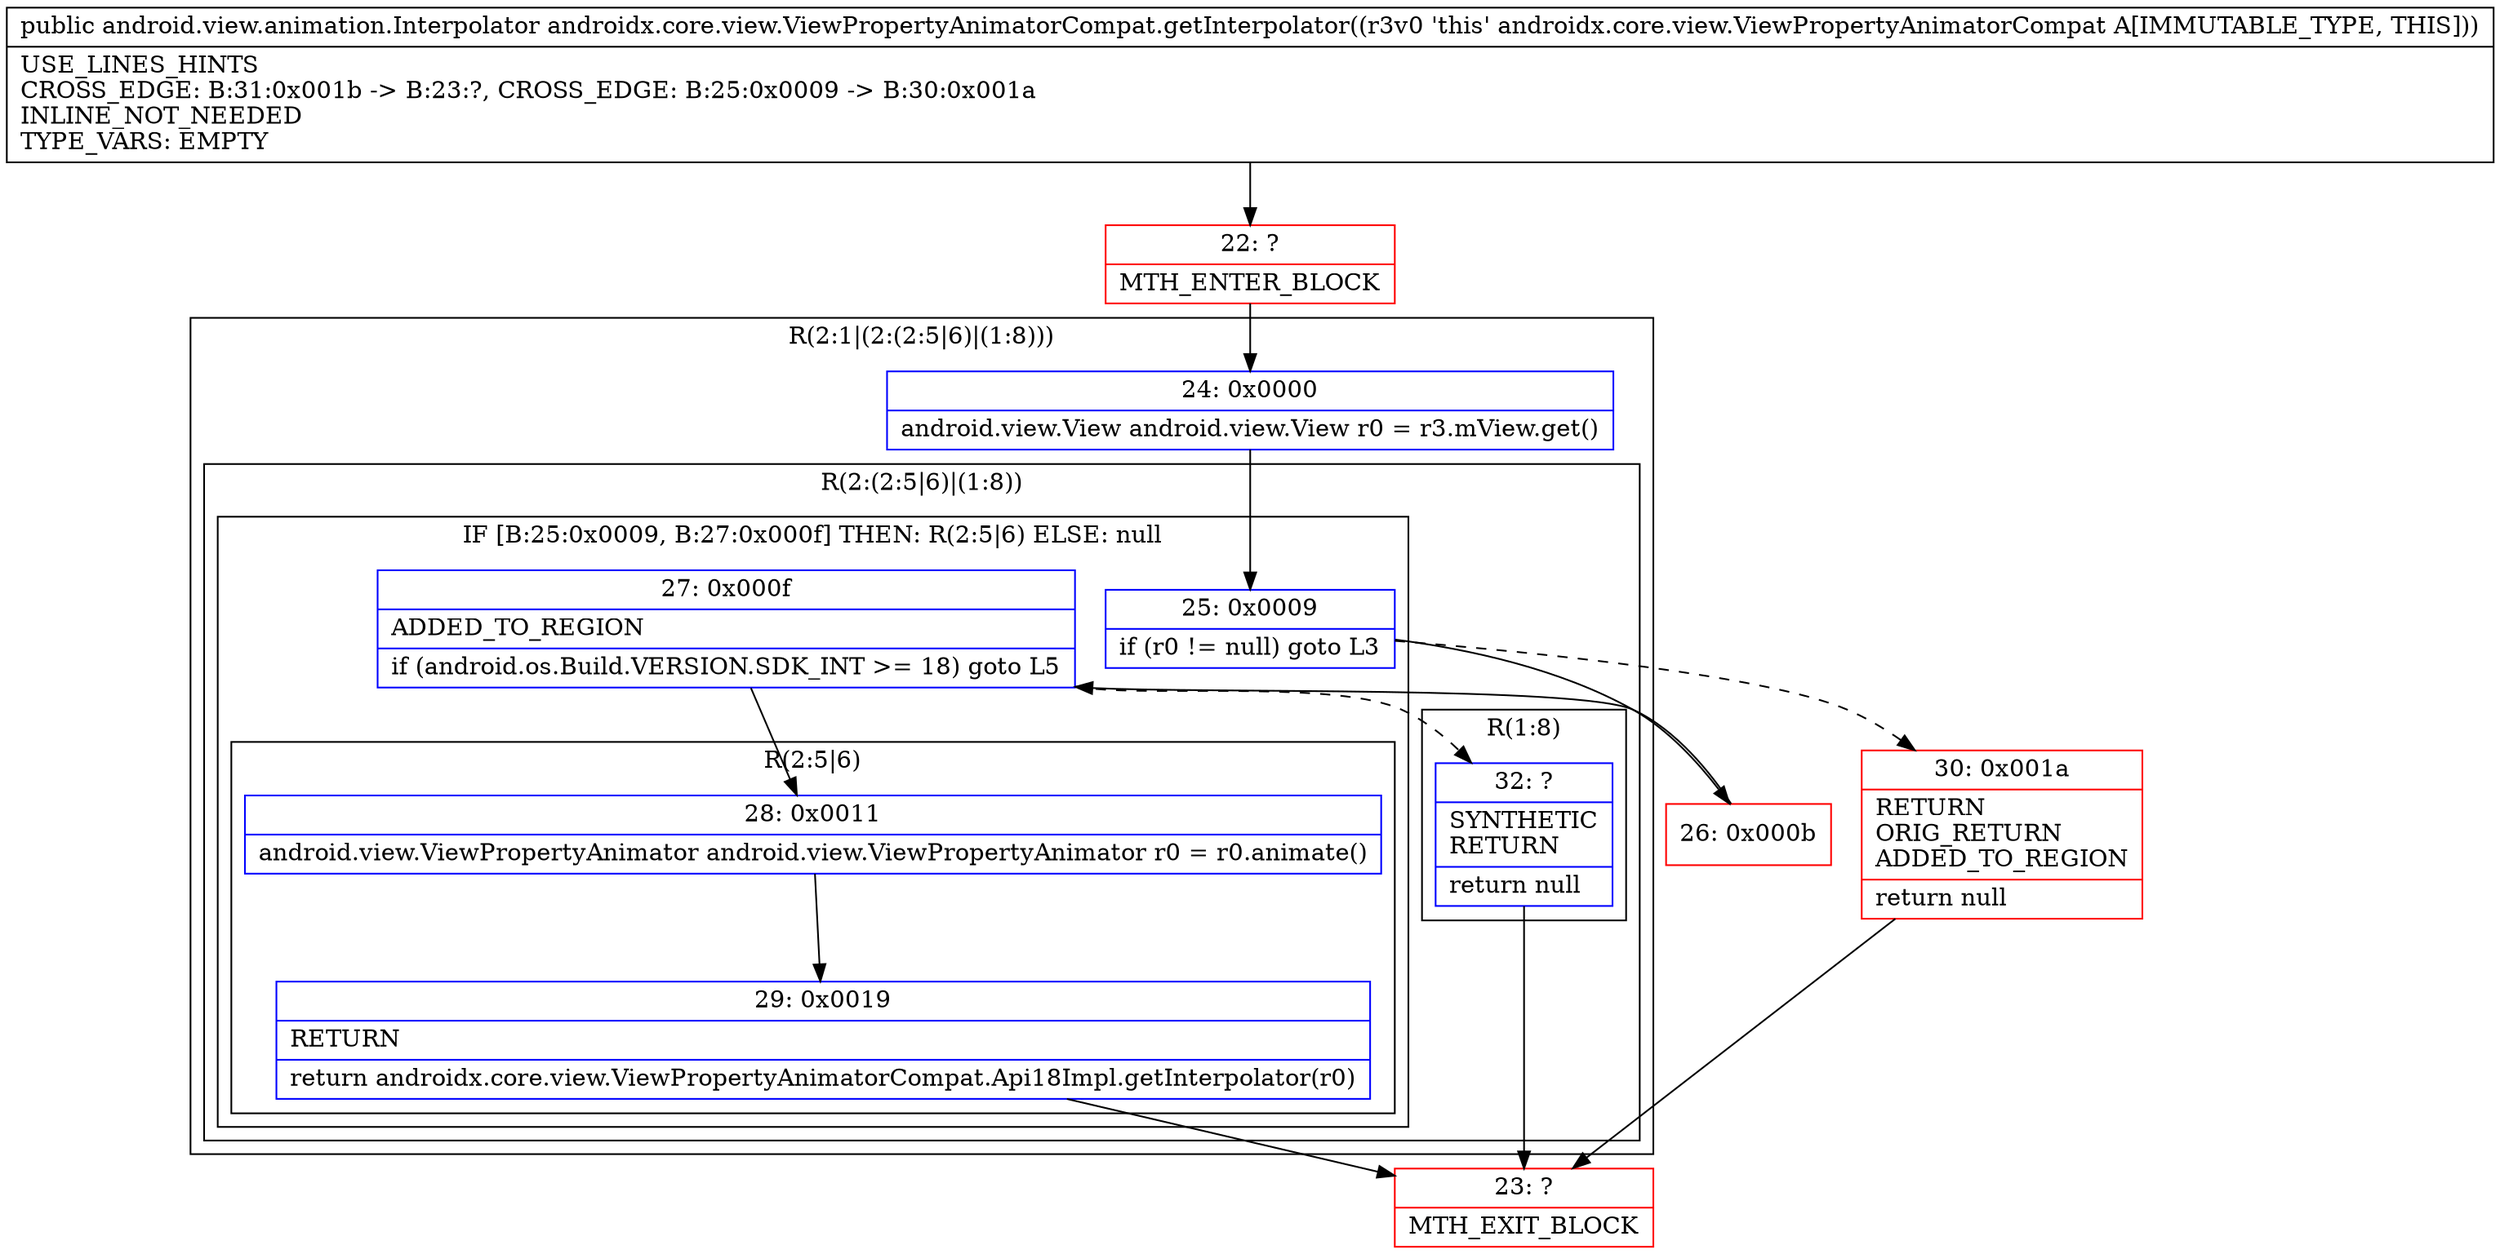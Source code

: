 digraph "CFG forandroidx.core.view.ViewPropertyAnimatorCompat.getInterpolator()Landroid\/view\/animation\/Interpolator;" {
subgraph cluster_Region_2146767539 {
label = "R(2:1|(2:(2:5|6)|(1:8)))";
node [shape=record,color=blue];
Node_24 [shape=record,label="{24\:\ 0x0000|android.view.View android.view.View r0 = r3.mView.get()\l}"];
subgraph cluster_Region_58185200 {
label = "R(2:(2:5|6)|(1:8))";
node [shape=record,color=blue];
subgraph cluster_IfRegion_949567876 {
label = "IF [B:25:0x0009, B:27:0x000f] THEN: R(2:5|6) ELSE: null";
node [shape=record,color=blue];
Node_25 [shape=record,label="{25\:\ 0x0009|if (r0 != null) goto L3\l}"];
Node_27 [shape=record,label="{27\:\ 0x000f|ADDED_TO_REGION\l|if (android.os.Build.VERSION.SDK_INT \>= 18) goto L5\l}"];
subgraph cluster_Region_1048336108 {
label = "R(2:5|6)";
node [shape=record,color=blue];
Node_28 [shape=record,label="{28\:\ 0x0011|android.view.ViewPropertyAnimator android.view.ViewPropertyAnimator r0 = r0.animate()\l}"];
Node_29 [shape=record,label="{29\:\ 0x0019|RETURN\l|return androidx.core.view.ViewPropertyAnimatorCompat.Api18Impl.getInterpolator(r0)\l}"];
}
}
subgraph cluster_Region_1237146447 {
label = "R(1:8)";
node [shape=record,color=blue];
Node_32 [shape=record,label="{32\:\ ?|SYNTHETIC\lRETURN\l|return null\l}"];
}
}
}
Node_22 [shape=record,color=red,label="{22\:\ ?|MTH_ENTER_BLOCK\l}"];
Node_26 [shape=record,color=red,label="{26\:\ 0x000b}"];
Node_23 [shape=record,color=red,label="{23\:\ ?|MTH_EXIT_BLOCK\l}"];
Node_30 [shape=record,color=red,label="{30\:\ 0x001a|RETURN\lORIG_RETURN\lADDED_TO_REGION\l|return null\l}"];
MethodNode[shape=record,label="{public android.view.animation.Interpolator androidx.core.view.ViewPropertyAnimatorCompat.getInterpolator((r3v0 'this' androidx.core.view.ViewPropertyAnimatorCompat A[IMMUTABLE_TYPE, THIS]))  | USE_LINES_HINTS\lCROSS_EDGE: B:31:0x001b \-\> B:23:?, CROSS_EDGE: B:25:0x0009 \-\> B:30:0x001a\lINLINE_NOT_NEEDED\lTYPE_VARS: EMPTY\l}"];
MethodNode -> Node_22;Node_24 -> Node_25;
Node_25 -> Node_26;
Node_25 -> Node_30[style=dashed];
Node_27 -> Node_28;
Node_27 -> Node_32[style=dashed];
Node_28 -> Node_29;
Node_29 -> Node_23;
Node_32 -> Node_23;
Node_22 -> Node_24;
Node_26 -> Node_27;
Node_30 -> Node_23;
}

